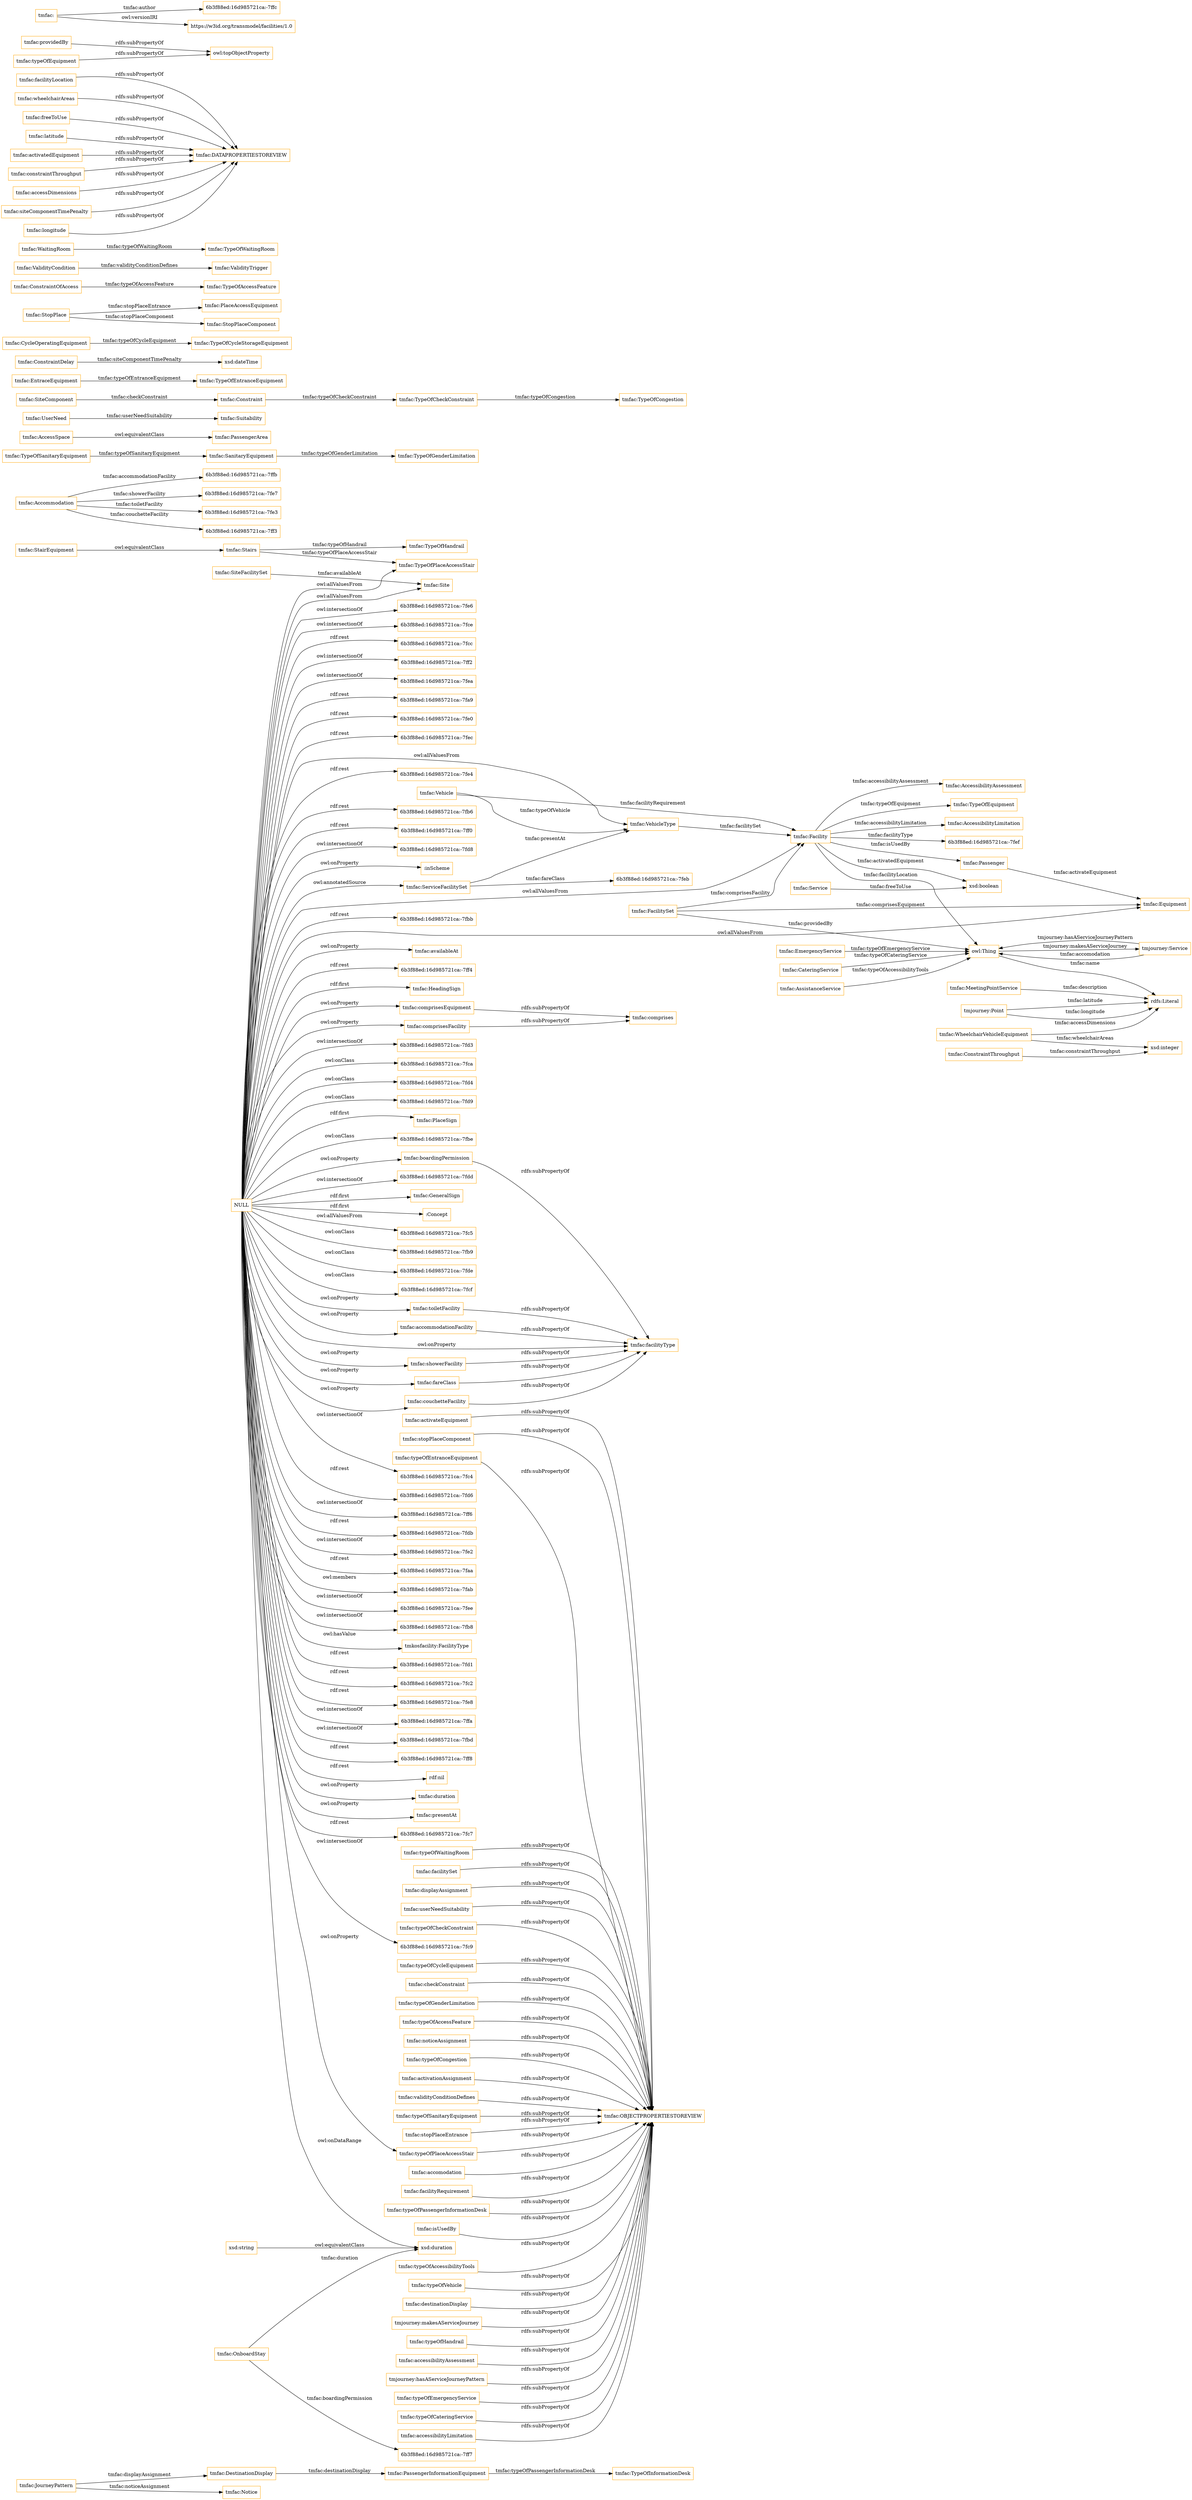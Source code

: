 digraph ar2dtool_diagram { 
rankdir=LR;
size="1501"
node [shape = rectangle, color="orange"]; "tmfac:DestinationDisplay" "tmfac:HeadingSign" "6b3f88ed:16d985721ca:-7ffb" "tmfac:ServiceFacilitySet" "tmfac:Site" "tmfac:TypeOfGenderLimitation" "tmfac:TypeOfInformationDesk" "tmfac:JourneyPattern" "6b3f88ed:16d985721ca:-7fca" "6b3f88ed:16d985721ca:-7fd4" "tmfac:Facility" "6b3f88ed:16d985721ca:-7ff7" "tmfac:PassengerArea" "tmfac:Suitability" "tmfac:TypeOfCongestion" "tmfac:AccessibilityAssessment" "6b3f88ed:16d985721ca:-7feb" "tmfac:SanitaryEquipment" "tmfac:WheelchairVehicleEquipment" "tmfac:TypeOfEquipment" "6b3f88ed:16d985721ca:-7fd9" "tmfac:Equipment" "tmfac:MeetingPointService" "tmfac:Constraint" "tmfac:Accommodation" "tmfac:PlaceSign" "tmfac:SiteFacilitySet" "tmfac:AccessibilityLimitation" "tmfac:TypeOfEntranceEquipment" "tmfac:OnboardStay" "6b3f88ed:16d985721ca:-7fe7" "tmfac:AssistanceService" "6b3f88ed:16d985721ca:-7fbe" "tmfac:Notice" "tmfac:TypeOfHandrail" "tmfac:UserNeed" "tmfac:CateringService" "tmjourney:Point" "tmfac:PassengerInformationEquipment" "6b3f88ed:16d985721ca:-7fef" "tmfac:TypeOfPlaceAccessStair" "tmfac:ConstraintDelay" "tmfac:Passenger" "tmfac:EmergencyService" "tmfac:CycleOperatingEquipment" "tmfac:PlaceAccessEquipment" "tmfac:ConstraintThroughput" "tmfac:TypeOfAccessFeature" "tmfac:Service" "tmfac:GeneralSign" "tmfac:ConstraintOfAccess" "tmfac:ValidityCondition" ":Concept" "tmfac:Stairs" "tmfac:StopPlaceComponent" "tmfac:ValidityTrigger" "tmfac:Vehicle" "tmfac:EntraceEquipment" "tmfac:StairEquipment" "6b3f88ed:16d985721ca:-7fc5" "tmfac:TypeOfWaitingRoom" "tmjourney:Service" "tmfac:WaitingRoom" "6b3f88ed:16d985721ca:-7fe3" "tmfac:SiteComponent" "tmfac:TypeOfCheckConstraint" "tmfac:StopPlace" "tmfac:TypeOfCycleStorageEquipment" "6b3f88ed:16d985721ca:-7fb9" "tmfac:FacilitySet" "6b3f88ed:16d985721ca:-7fde" "tmfac:VehicleType" "tmfac:TypeOfSanitaryEquipment" "6b3f88ed:16d985721ca:-7ff3" "tmfac:AccessSpace" "6b3f88ed:16d985721ca:-7fcf" ; /*classes style*/
	"tmfac:facilityLocation" -> "tmfac:DATAPROPERTIESTOREVIEW" [ label = "rdfs:subPropertyOf" ];
	"tmfac:accessibilityAssessment" -> "tmfac:OBJECTPROPERTIESTOREVIEW" [ label = "rdfs:subPropertyOf" ];
	"tmfac:providedBy" -> "owl:topObjectProperty" [ label = "rdfs:subPropertyOf" ];
	"tmjourney:hasAServiceJourneyPattern" -> "tmfac:OBJECTPROPERTIESTOREVIEW" [ label = "rdfs:subPropertyOf" ];
	"tmfac:wheelchairAreas" -> "tmfac:DATAPROPERTIESTOREVIEW" [ label = "rdfs:subPropertyOf" ];
	"tmfac:AccessSpace" -> "tmfac:PassengerArea" [ label = "owl:equivalentClass" ];
	"tmfac:typeOfEntranceEquipment" -> "tmfac:OBJECTPROPERTIESTOREVIEW" [ label = "rdfs:subPropertyOf" ];
	"tmfac:typeOfWaitingRoom" -> "tmfac:OBJECTPROPERTIESTOREVIEW" [ label = "rdfs:subPropertyOf" ];
	"tmfac:facilitySet" -> "tmfac:OBJECTPROPERTIESTOREVIEW" [ label = "rdfs:subPropertyOf" ];
	"tmfac:freeToUse" -> "tmfac:DATAPROPERTIESTOREVIEW" [ label = "rdfs:subPropertyOf" ];
	"tmfac:displayAssignment" -> "tmfac:OBJECTPROPERTIESTOREVIEW" [ label = "rdfs:subPropertyOf" ];
	"tmfac:latitude" -> "tmfac:DATAPROPERTIESTOREVIEW" [ label = "rdfs:subPropertyOf" ];
	"tmfac:activatedEquipment" -> "tmfac:DATAPROPERTIESTOREVIEW" [ label = "rdfs:subPropertyOf" ];
	"tmfac:userNeedSuitability" -> "tmfac:OBJECTPROPERTIESTOREVIEW" [ label = "rdfs:subPropertyOf" ];
	"tmfac:comprisesEquipment" -> "tmfac:comprises" [ label = "rdfs:subPropertyOf" ];
	"tmfac:boardingPermission" -> "tmfac:facilityType" [ label = "rdfs:subPropertyOf" ];
	"tmfac:typeOfCheckConstraint" -> "tmfac:OBJECTPROPERTIESTOREVIEW" [ label = "rdfs:subPropertyOf" ];
	"tmfac:typeOfCycleEquipment" -> "tmfac:OBJECTPROPERTIESTOREVIEW" [ label = "rdfs:subPropertyOf" ];
	"tmfac:checkConstraint" -> "tmfac:OBJECTPROPERTIESTOREVIEW" [ label = "rdfs:subPropertyOf" ];
	"tmfac:typeOfGenderLimitation" -> "tmfac:OBJECTPROPERTIESTOREVIEW" [ label = "rdfs:subPropertyOf" ];
	"tmfac:activationAssignment" -> "tmfac:OBJECTPROPERTIESTOREVIEW" [ label = "rdfs:subPropertyOf" ];
	"tmfac:validityConditionDefines" -> "tmfac:OBJECTPROPERTIESTOREVIEW" [ label = "rdfs:subPropertyOf" ];
	"tmfac:typeOfSanitaryEquipment" -> "tmfac:OBJECTPROPERTIESTOREVIEW" [ label = "rdfs:subPropertyOf" ];
	"tmfac:StairEquipment" -> "tmfac:Stairs" [ label = "owl:equivalentClass" ];
	"tmfac:stopPlaceEntrance" -> "tmfac:OBJECTPROPERTIESTOREVIEW" [ label = "rdfs:subPropertyOf" ];
	"tmfac:toiletFacility" -> "tmfac:facilityType" [ label = "rdfs:subPropertyOf" ];
	"tmfac:noticeAssignment" -> "tmfac:OBJECTPROPERTIESTOREVIEW" [ label = "rdfs:subPropertyOf" ];
	"tmfac:accommodationFacility" -> "tmfac:facilityType" [ label = "rdfs:subPropertyOf" ];
	"tmfac:typeOfAccessFeature" -> "tmfac:OBJECTPROPERTIESTOREVIEW" [ label = "rdfs:subPropertyOf" ];
	"tmfac:typeOfCongestion" -> "tmfac:OBJECTPROPERTIESTOREVIEW" [ label = "rdfs:subPropertyOf" ];
	"tmfac:" -> "6b3f88ed:16d985721ca:-7ffc" [ label = "tmfac:author" ];
	"tmfac:" -> "https://w3id.org/transmodel/facilities/1.0" [ label = "owl:versionIRI" ];
	"tmfac:constraintThroughput" -> "tmfac:DATAPROPERTIESTOREVIEW" [ label = "rdfs:subPropertyOf" ];
	"tmfac:accomodation" -> "tmfac:OBJECTPROPERTIESTOREVIEW" [ label = "rdfs:subPropertyOf" ];
	"tmfac:facilityRequirement" -> "tmfac:OBJECTPROPERTIESTOREVIEW" [ label = "rdfs:subPropertyOf" ];
	"tmfac:typeOfPassengerInformationDesk" -> "tmfac:OBJECTPROPERTIESTOREVIEW" [ label = "rdfs:subPropertyOf" ];
	"tmfac:accessDimensions" -> "tmfac:DATAPROPERTIESTOREVIEW" [ label = "rdfs:subPropertyOf" ];
	"tmfac:isUsedBy" -> "tmfac:OBJECTPROPERTIESTOREVIEW" [ label = "rdfs:subPropertyOf" ];
	"tmfac:siteComponentTimePenalty" -> "tmfac:DATAPROPERTIESTOREVIEW" [ label = "rdfs:subPropertyOf" ];
	"NULL" -> "6b3f88ed:16d985721ca:-7fc4" [ label = "owl:intersectionOf" ];
	"NULL" -> "6b3f88ed:16d985721ca:-7fd6" [ label = "rdf:rest" ];
	"NULL" -> "tmfac:showerFacility" [ label = "owl:onProperty" ];
	"NULL" -> "6b3f88ed:16d985721ca:-7ff6" [ label = "owl:intersectionOf" ];
	"NULL" -> "6b3f88ed:16d985721ca:-7fdb" [ label = "rdf:rest" ];
	"NULL" -> "6b3f88ed:16d985721ca:-7fe2" [ label = "owl:intersectionOf" ];
	"NULL" -> "tmfac:TypeOfPlaceAccessStair" [ label = "owl:allValuesFrom" ];
	"NULL" -> ":Concept" [ label = "rdf:first" ];
	"NULL" -> "6b3f88ed:16d985721ca:-7fde" [ label = "owl:onClass" ];
	"NULL" -> "6b3f88ed:16d985721ca:-7faa" [ label = "rdf:rest" ];
	"NULL" -> "tmfac:comprisesFacility" [ label = "owl:onProperty" ];
	"NULL" -> "6b3f88ed:16d985721ca:-7fab" [ label = "owl:members" ];
	"NULL" -> "6b3f88ed:16d985721ca:-7fee" [ label = "owl:intersectionOf" ];
	"NULL" -> "tmfac:Site" [ label = "owl:allValuesFrom" ];
	"NULL" -> "xsd:duration" [ label = "owl:onDataRange" ];
	"NULL" -> "6b3f88ed:16d985721ca:-7fbe" [ label = "owl:onClass" ];
	"NULL" -> "6b3f88ed:16d985721ca:-7fb8" [ label = "owl:intersectionOf" ];
	"NULL" -> "tmkosfacility:FacilityType" [ label = "owl:hasValue" ];
	"NULL" -> "6b3f88ed:16d985721ca:-7fd1" [ label = "rdf:rest" ];
	"NULL" -> "tmfac:fareClass" [ label = "owl:onProperty" ];
	"NULL" -> "tmfac:VehicleType" [ label = "owl:allValuesFrom" ];
	"NULL" -> "6b3f88ed:16d985721ca:-7fc2" [ label = "rdf:rest" ];
	"NULL" -> "6b3f88ed:16d985721ca:-7fcf" [ label = "owl:onClass" ];
	"NULL" -> "6b3f88ed:16d985721ca:-7fe8" [ label = "rdf:rest" ];
	"NULL" -> "6b3f88ed:16d985721ca:-7ffa" [ label = "owl:intersectionOf" ];
	"NULL" -> "6b3f88ed:16d985721ca:-7fd9" [ label = "owl:onClass" ];
	"NULL" -> "6b3f88ed:16d985721ca:-7fbd" [ label = "owl:intersectionOf" ];
	"NULL" -> "tmfac:facilityType" [ label = "owl:onProperty" ];
	"NULL" -> "6b3f88ed:16d985721ca:-7ff8" [ label = "rdf:rest" ];
	"NULL" -> "rdf:nil" [ label = "rdf:rest" ];
	"NULL" -> "tmfac:duration" [ label = "owl:onProperty" ];
	"NULL" -> "tmfac:presentAt" [ label = "owl:onProperty" ];
	"NULL" -> "6b3f88ed:16d985721ca:-7fb9" [ label = "owl:onClass" ];
	"NULL" -> "6b3f88ed:16d985721ca:-7fc5" [ label = "owl:allValuesFrom" ];
	"NULL" -> "6b3f88ed:16d985721ca:-7fc7" [ label = "rdf:rest" ];
	"NULL" -> "6b3f88ed:16d985721ca:-7fc9" [ label = "owl:intersectionOf" ];
	"NULL" -> "6b3f88ed:16d985721ca:-7fe6" [ label = "owl:intersectionOf" ];
	"NULL" -> "6b3f88ed:16d985721ca:-7fce" [ label = "owl:intersectionOf" ];
	"NULL" -> "6b3f88ed:16d985721ca:-7fcc" [ label = "rdf:rest" ];
	"NULL" -> "6b3f88ed:16d985721ca:-7ff2" [ label = "owl:intersectionOf" ];
	"NULL" -> "tmfac:toiletFacility" [ label = "owl:onProperty" ];
	"NULL" -> "tmfac:Equipment" [ label = "owl:allValuesFrom" ];
	"NULL" -> "6b3f88ed:16d985721ca:-7fea" [ label = "owl:intersectionOf" ];
	"NULL" -> "6b3f88ed:16d985721ca:-7fd4" [ label = "owl:onClass" ];
	"NULL" -> "6b3f88ed:16d985721ca:-7fa9" [ label = "rdf:rest" ];
	"NULL" -> "tmfac:ServiceFacilitySet" [ label = "owl:annotatedSource" ];
	"NULL" -> "tmfac:comprisesEquipment" [ label = "owl:onProperty" ];
	"NULL" -> "6b3f88ed:16d985721ca:-7fe0" [ label = "rdf:rest" ];
	"NULL" -> "6b3f88ed:16d985721ca:-7fec" [ label = "rdf:rest" ];
	"NULL" -> "6b3f88ed:16d985721ca:-7fca" [ label = "owl:onClass" ];
	"NULL" -> "tmfac:GeneralSign" [ label = "rdf:first" ];
	"NULL" -> "tmfac:HeadingSign" [ label = "rdf:first" ];
	"NULL" -> "6b3f88ed:16d985721ca:-7fe4" [ label = "rdf:rest" ];
	"NULL" -> "tmfac:boardingPermission" [ label = "owl:onProperty" ];
	"NULL" -> "6b3f88ed:16d985721ca:-7fb6" [ label = "rdf:rest" ];
	"NULL" -> "6b3f88ed:16d985721ca:-7ff0" [ label = "rdf:rest" ];
	"NULL" -> "6b3f88ed:16d985721ca:-7fd8" [ label = "owl:intersectionOf" ];
	"NULL" -> "tmfac:PlaceSign" [ label = "rdf:first" ];
	"NULL" -> ":inScheme" [ label = "owl:onProperty" ];
	"NULL" -> "6b3f88ed:16d985721ca:-7fbb" [ label = "rdf:rest" ];
	"NULL" -> "tmfac:availableAt" [ label = "owl:onProperty" ];
	"NULL" -> "6b3f88ed:16d985721ca:-7ff4" [ label = "rdf:rest" ];
	"NULL" -> "tmfac:couchetteFacility" [ label = "owl:onProperty" ];
	"NULL" -> "tmfac:Facility" [ label = "owl:allValuesFrom" ];
	"NULL" -> "tmfac:accommodationFacility" [ label = "owl:onProperty" ];
	"NULL" -> "6b3f88ed:16d985721ca:-7fd3" [ label = "owl:intersectionOf" ];
	"NULL" -> "tmfac:typeOfPlaceAccessStair" [ label = "owl:onProperty" ];
	"NULL" -> "6b3f88ed:16d985721ca:-7fdd" [ label = "owl:intersectionOf" ];
	"tmfac:couchetteFacility" -> "tmfac:facilityType" [ label = "rdfs:subPropertyOf" ];
	"tmfac:typeOfAccessibilityTools" -> "tmfac:OBJECTPROPERTIESTOREVIEW" [ label = "rdfs:subPropertyOf" ];
	"tmfac:typeOfEquipment" -> "owl:topObjectProperty" [ label = "rdfs:subPropertyOf" ];
	"tmfac:showerFacility" -> "tmfac:facilityType" [ label = "rdfs:subPropertyOf" ];
	"tmfac:typeOfVehicle" -> "tmfac:OBJECTPROPERTIESTOREVIEW" [ label = "rdfs:subPropertyOf" ];
	"tmfac:comprisesFacility" -> "tmfac:comprises" [ label = "rdfs:subPropertyOf" ];
	"tmfac:destinationDisplay" -> "tmfac:OBJECTPROPERTIESTOREVIEW" [ label = "rdfs:subPropertyOf" ];
	"tmjourney:makesAServiceJourney" -> "tmfac:OBJECTPROPERTIESTOREVIEW" [ label = "rdfs:subPropertyOf" ];
	"tmfac:typeOfHandrail" -> "tmfac:OBJECTPROPERTIESTOREVIEW" [ label = "rdfs:subPropertyOf" ];
	"tmfac:typeOfEmergencyService" -> "tmfac:OBJECTPROPERTIESTOREVIEW" [ label = "rdfs:subPropertyOf" ];
	"tmfac:typeOfCateringService" -> "tmfac:OBJECTPROPERTIESTOREVIEW" [ label = "rdfs:subPropertyOf" ];
	"tmfac:accessibilityLimitation" -> "tmfac:OBJECTPROPERTIESTOREVIEW" [ label = "rdfs:subPropertyOf" ];
	"tmfac:activateEquipment" -> "tmfac:OBJECTPROPERTIESTOREVIEW" [ label = "rdfs:subPropertyOf" ];
	"tmfac:fareClass" -> "tmfac:facilityType" [ label = "rdfs:subPropertyOf" ];
	"tmfac:longitude" -> "tmfac:DATAPROPERTIESTOREVIEW" [ label = "rdfs:subPropertyOf" ];
	"tmfac:typeOfPlaceAccessStair" -> "tmfac:OBJECTPROPERTIESTOREVIEW" [ label = "rdfs:subPropertyOf" ];
	"tmfac:stopPlaceComponent" -> "tmfac:OBJECTPROPERTIESTOREVIEW" [ label = "rdfs:subPropertyOf" ];
	"xsd:string" -> "xsd:duration" [ label = "owl:equivalentClass" ];
	"tmfac:Passenger" -> "tmfac:Equipment" [ label = "tmfac:activateEquipment" ];
	"tmfac:VehicleType" -> "tmfac:Facility" [ label = "tmfac:facilitySet" ];
	"tmfac:Service" -> "xsd:boolean" [ label = "tmfac:freeToUse" ];
	"tmfac:Facility" -> "xsd:boolean" [ label = "tmfac:activatedEquipment" ];
	"tmfac:AssistanceService" -> "owl:Thing" [ label = "tmfac:typeOfAccessibilityTools" ];
	"tmfac:FacilitySet" -> "owl:Thing" [ label = "tmfac:providedBy" ];
	"tmfac:Stairs" -> "tmfac:TypeOfPlaceAccessStair" [ label = "tmfac:typeOfPlaceAccessStair" ];
	"tmfac:CateringService" -> "owl:Thing" [ label = "tmfac:typeOfCateringService" ];
	"tmfac:FacilitySet" -> "tmfac:Equipment" [ label = "tmfac:comprisesEquipment" ];
	"tmfac:JourneyPattern" -> "tmfac:DestinationDisplay" [ label = "tmfac:displayAssignment" ];
	"tmfac:ConstraintThroughput" -> "xsd:integer" [ label = "tmfac:constraintThroughput" ];
	"tmfac:Accommodation" -> "6b3f88ed:16d985721ca:-7ffb" [ label = "tmfac:accommodationFacility" ];
	"tmfac:Facility" -> "tmfac:TypeOfEquipment" [ label = "tmfac:typeOfEquipment" ];
	"tmfac:ValidityCondition" -> "tmfac:ValidityTrigger" [ label = "tmfac:validityConditionDefines" ];
	"tmfac:ServiceFacilitySet" -> "6b3f88ed:16d985721ca:-7feb" [ label = "tmfac:fareClass" ];
	"tmfac:OnboardStay" -> "xsd:duration" [ label = "tmfac:duration" ];
	"tmfac:SanitaryEquipment" -> "tmfac:TypeOfGenderLimitation" [ label = "tmfac:typeOfGenderLimitation" ];
	"tmfac:WheelchairVehicleEquipment" -> "xsd:integer" [ label = "tmfac:wheelchairAreas" ];
	"tmfac:WaitingRoom" -> "tmfac:TypeOfWaitingRoom" [ label = "tmfac:typeOfWaitingRoom" ];
	"tmfac:Facility" -> "owl:Thing" [ label = "tmfac:facilityLocation" ];
	"tmfac:ConstraintOfAccess" -> "tmfac:TypeOfAccessFeature" [ label = "tmfac:typeOfAccessFeature" ];
	"tmjourney:Point" -> "rdfs:Literal" [ label = "tmfac:longitude" ];
	"tmfac:MeetingPointService" -> "rdfs:Literal" [ label = "tmfac:description" ];
	"tmfac:JourneyPattern" -> "tmfac:Notice" [ label = "tmfac:noticeAssignment" ];
	"tmfac:TypeOfSanitaryEquipment" -> "tmfac:SanitaryEquipment" [ label = "tmfac:typeOfSanitaryEquipment" ];
	"tmfac:SiteComponent" -> "tmfac:Constraint" [ label = "tmfac:checkConstraint" ];
	"tmfac:StopPlace" -> "tmfac:PlaceAccessEquipment" [ label = "tmfac:stopPlaceEntrance" ];
	"tmfac:Vehicle" -> "tmfac:VehicleType" [ label = "tmfac:typeOfVehicle" ];
	"tmfac:ServiceFacilitySet" -> "tmfac:VehicleType" [ label = "tmfac:presentAt" ];
	"tmfac:SiteFacilitySet" -> "tmfac:Site" [ label = "tmfac:availableAt" ];
	"tmfac:Constraint" -> "tmfac:TypeOfCheckConstraint" [ label = "tmfac:typeOfCheckConstraint" ];
	"tmfac:Facility" -> "tmfac:AccessibilityAssessment" [ label = "tmfac:accessibilityAssessment" ];
	"tmfac:Facility" -> "tmfac:Passenger" [ label = "tmfac:isUsedBy" ];
	"tmfac:Facility" -> "6b3f88ed:16d985721ca:-7fef" [ label = "tmfac:facilityType" ];
	"tmfac:Accommodation" -> "6b3f88ed:16d985721ca:-7fe7" [ label = "tmfac:showerFacility" ];
	"tmfac:OnboardStay" -> "6b3f88ed:16d985721ca:-7ff7" [ label = "tmfac:boardingPermission" ];
	"owl:Thing" -> "tmjourney:Service" [ label = "tmjourney:makesAServiceJourney" ];
	"tmfac:EntraceEquipment" -> "tmfac:TypeOfEntranceEquipment" [ label = "tmfac:typeOfEntranceEquipment" ];
	"tmfac:UserNeed" -> "tmfac:Suitability" [ label = "tmfac:userNeedSuitability" ];
	"tmfac:TypeOfCheckConstraint" -> "tmfac:TypeOfCongestion" [ label = "tmfac:typeOfCongestion" ];
	"tmfac:FacilitySet" -> "tmfac:Facility" [ label = "tmfac:comprisesFacility" ];
	"tmfac:Accommodation" -> "6b3f88ed:16d985721ca:-7fe3" [ label = "tmfac:toiletFacility" ];
	"tmjourney:Point" -> "rdfs:Literal" [ label = "tmfac:latitude" ];
	"owl:Thing" -> "rdfs:Literal" [ label = "tmfac:name" ];
	"tmfac:EmergencyService" -> "owl:Thing" [ label = "tmfac:typeOfEmergencyService" ];
	"tmjourney:Service" -> "owl:Thing" [ label = "tmfac:accomodation" ];
	"tmfac:PassengerInformationEquipment" -> "tmfac:TypeOfInformationDesk" [ label = "tmfac:typeOfPassengerInformationDesk" ];
	"tmfac:ConstraintDelay" -> "xsd:dateTime" [ label = "tmfac:siteComponentTimePenalty" ];
	"tmfac:CycleOperatingEquipment" -> "tmfac:TypeOfCycleStorageEquipment" [ label = "tmfac:typeOfCycleEquipment" ];
	"tmjourney:Service" -> "owl:Thing" [ label = "tmjourney:hasAServiceJourneyPattern" ];
	"tmfac:Facility" -> "tmfac:AccessibilityLimitation" [ label = "tmfac:accessibilityLimitation" ];
	"tmfac:Vehicle" -> "tmfac:Facility" [ label = "tmfac:facilityRequirement" ];
	"tmfac:Accommodation" -> "6b3f88ed:16d985721ca:-7ff3" [ label = "tmfac:couchetteFacility" ];
	"tmfac:StopPlace" -> "tmfac:StopPlaceComponent" [ label = "tmfac:stopPlaceComponent" ];
	"tmfac:DestinationDisplay" -> "tmfac:PassengerInformationEquipment" [ label = "tmfac:destinationDisplay" ];
	"tmfac:Stairs" -> "tmfac:TypeOfHandrail" [ label = "tmfac:typeOfHandrail" ];
	"tmfac:WheelchairVehicleEquipment" -> "rdfs:Literal" [ label = "tmfac:accessDimensions" ];

}
